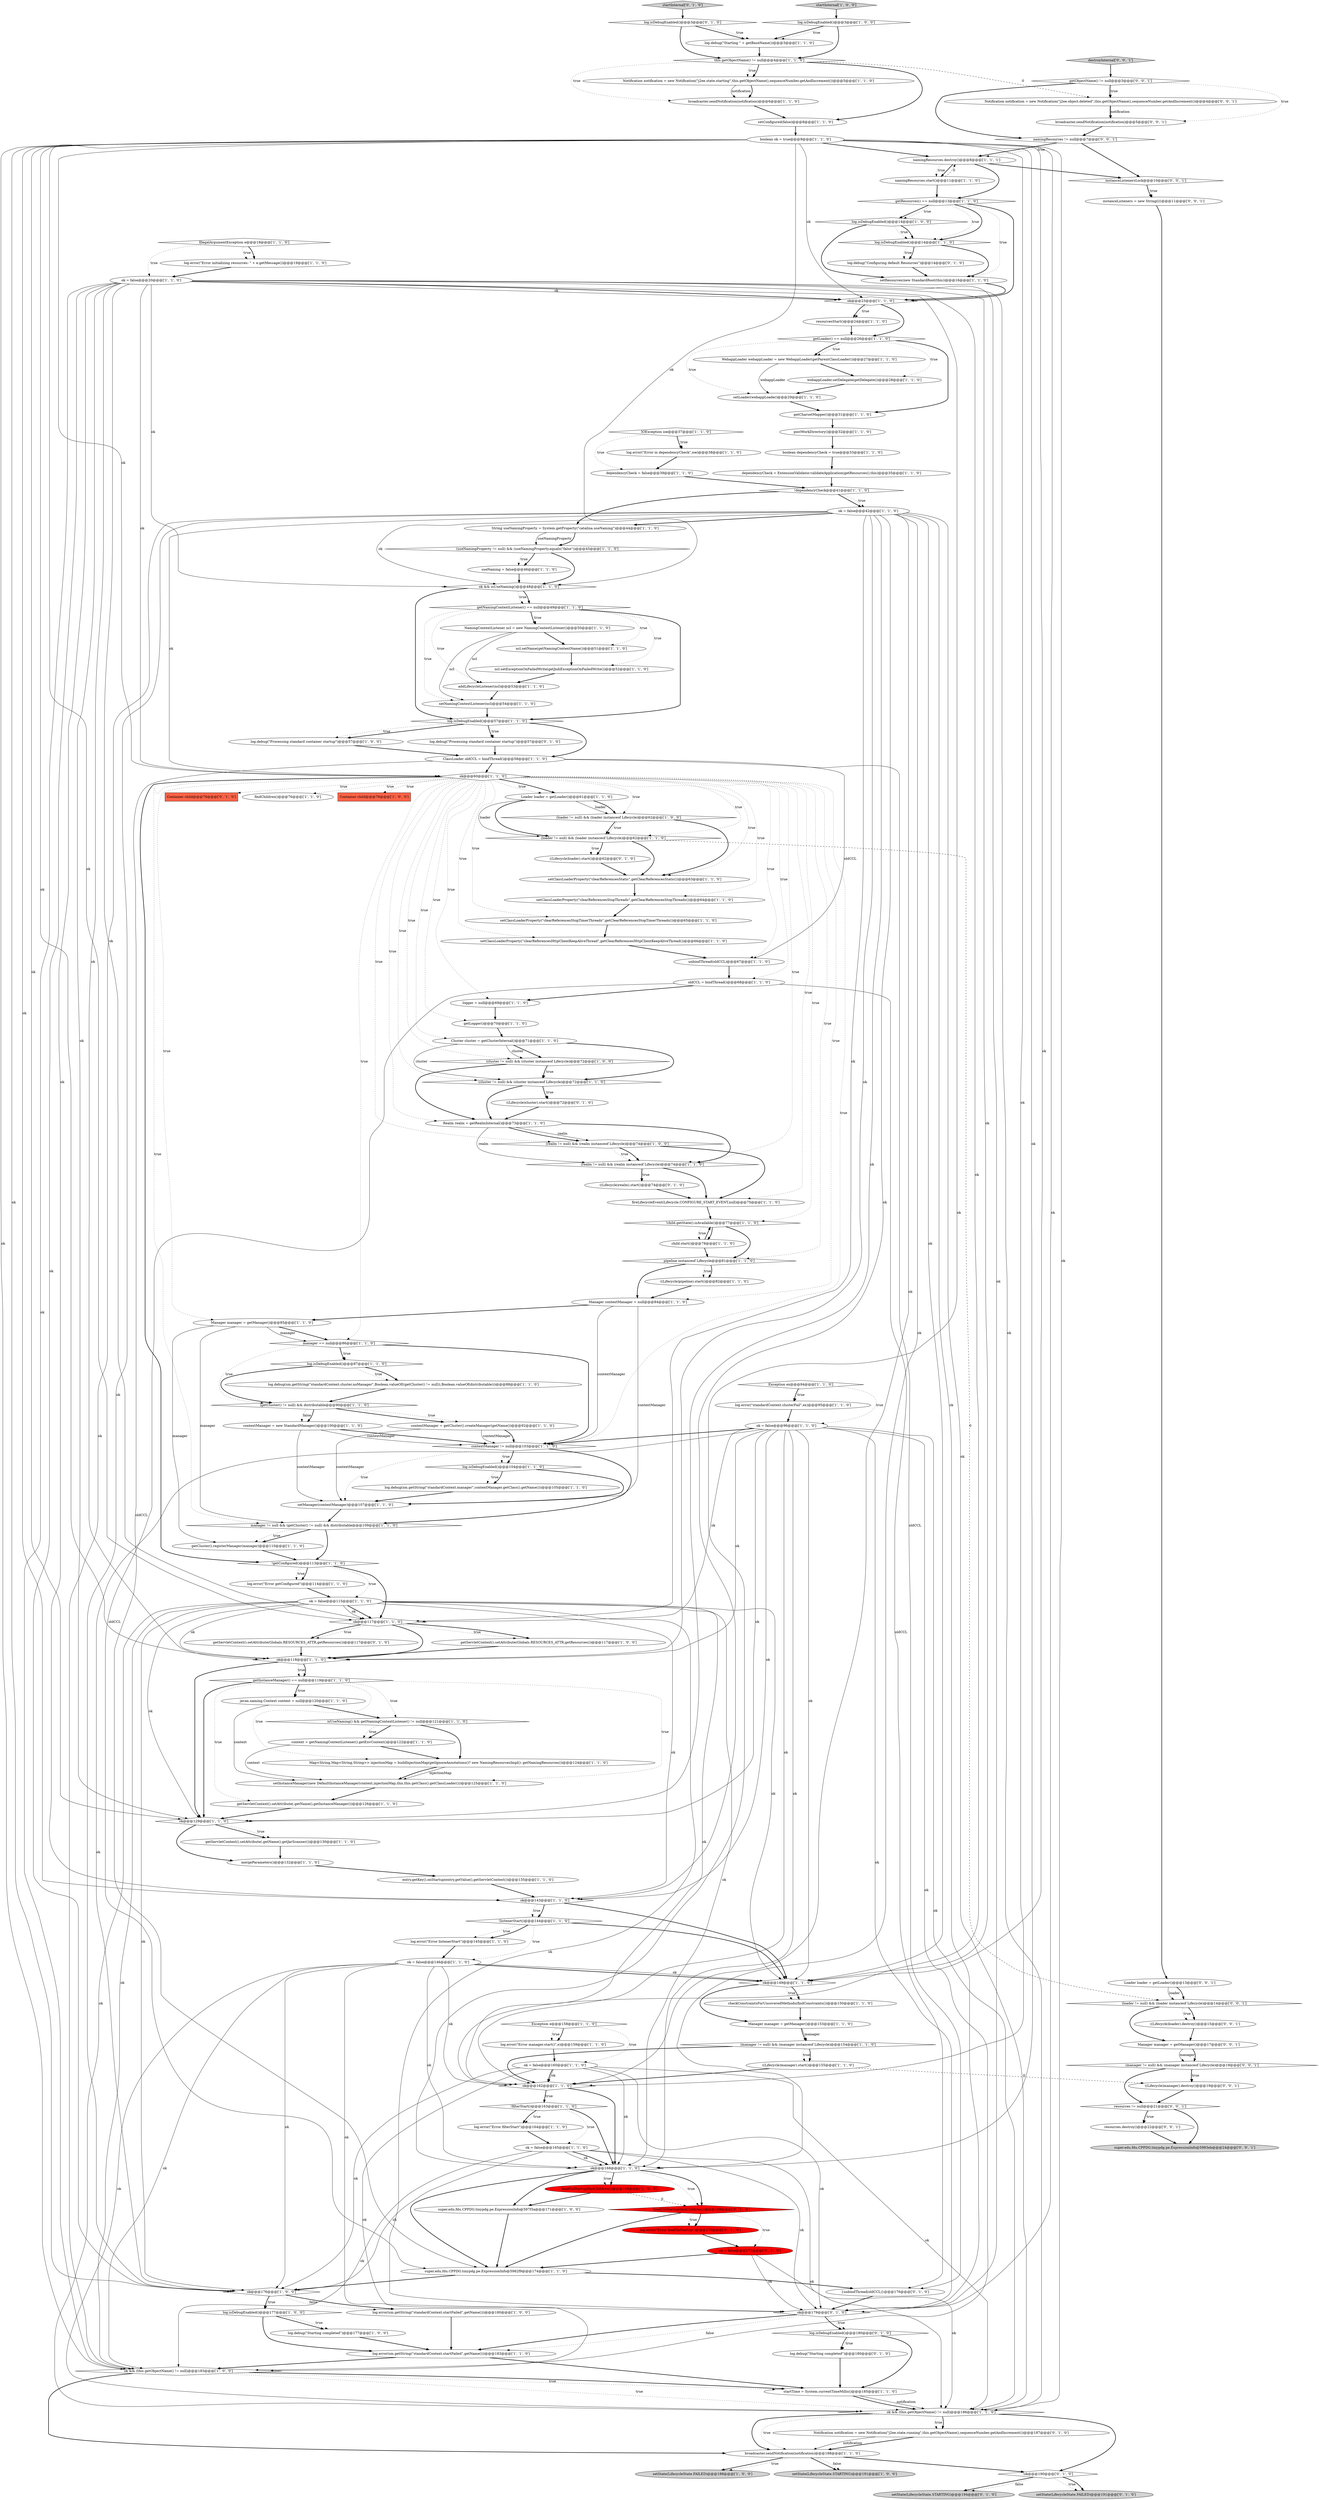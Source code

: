 digraph {
42 [style = filled, label = "log.debug(\"Starting completed\")@@@177@@@['1', '0', '0']", fillcolor = white, shape = ellipse image = "AAA0AAABBB1BBB"];
58 [style = filled, label = "log.isDebugEnabled()@@@14@@@['1', '1', '0']", fillcolor = white, shape = diamond image = "AAA0AAABBB1BBB"];
24 [style = filled, label = "ok@@@143@@@['1', '1', '0']", fillcolor = white, shape = diamond image = "AAA0AAABBB1BBB"];
70 [style = filled, label = "log.error(\"Error getConfigured\")@@@114@@@['1', '1', '0']", fillcolor = white, shape = ellipse image = "AAA0AAABBB1BBB"];
36 [style = filled, label = "((Lifecycle)pipeline).start()@@@82@@@['1', '1', '0']", fillcolor = white, shape = ellipse image = "AAA0AAABBB1BBB"];
160 [style = filled, label = "resources.destroy()@@@22@@@['0', '0', '1']", fillcolor = white, shape = ellipse image = "AAA0AAABBB3BBB"];
155 [style = filled, label = "instanceListeners = new String((((@@@11@@@['0', '0', '1']", fillcolor = white, shape = ellipse image = "AAA0AAABBB3BBB"];
148 [style = filled, label = "!loadOnStartup(findChildren())@@@169@@@['0', '1', '0']", fillcolor = red, shape = diamond image = "AAA1AAABBB2BBB"];
157 [style = filled, label = "((Lifecycle)loader).destroy()@@@15@@@['0', '0', '1']", fillcolor = white, shape = ellipse image = "AAA0AAABBB3BBB"];
0 [style = filled, label = "ok = false@@@20@@@['1', '1', '0']", fillcolor = white, shape = ellipse image = "AAA0AAABBB1BBB"];
69 [style = filled, label = "Realm realm = getRealmInternal()@@@73@@@['1', '1', '0']", fillcolor = white, shape = ellipse image = "AAA0AAABBB1BBB"];
141 [style = filled, label = "!ok@@@190@@@['0', '1', '0']", fillcolor = white, shape = diamond image = "AAA0AAABBB2BBB"];
105 [style = filled, label = "log.isDebugEnabled()@@@57@@@['1', '1', '0']", fillcolor = white, shape = diamond image = "AAA0AAABBB1BBB"];
118 [style = filled, label = "(realm != null) && (realm instanceof Lifecycle)@@@74@@@['1', '1', '0']", fillcolor = white, shape = diamond image = "AAA0AAABBB1BBB"];
65 [style = filled, label = "contextManager = new StandardManager()@@@100@@@['1', '1', '0']", fillcolor = white, shape = ellipse image = "AAA0AAABBB1BBB"];
77 [style = filled, label = "Manager manager = getManager()@@@85@@@['1', '1', '0']", fillcolor = white, shape = ellipse image = "AAA0AAABBB1BBB"];
48 [style = filled, label = "setManager(contextManager)@@@107@@@['1', '1', '0']", fillcolor = white, shape = ellipse image = "AAA0AAABBB1BBB"];
87 [style = filled, label = "contextManager != null@@@103@@@['1', '1', '0']", fillcolor = white, shape = diamond image = "AAA0AAABBB1BBB"];
123 [style = filled, label = "ok && isUseNaming()@@@48@@@['1', '1', '0']", fillcolor = white, shape = diamond image = "AAA0AAABBB1BBB"];
7 [style = filled, label = "Exception ex@@@94@@@['1', '1', '0']", fillcolor = white, shape = diamond image = "AAA0AAABBB1BBB"];
106 [style = filled, label = "log.isDebugEnabled()@@@177@@@['1', '0', '0']", fillcolor = white, shape = diamond image = "AAA0AAABBB1BBB"];
81 [style = filled, label = "Cluster cluster = getClusterInternal()@@@71@@@['1', '1', '0']", fillcolor = white, shape = ellipse image = "AAA0AAABBB1BBB"];
164 [style = filled, label = "((Lifecycle)manager).destroy()@@@19@@@['0', '0', '1']", fillcolor = white, shape = ellipse image = "AAA0AAABBB3BBB"];
116 [style = filled, label = "setClassLoaderProperty(\"clearReferencesStatic\",getClearReferencesStatic())@@@63@@@['1', '1', '0']", fillcolor = white, shape = ellipse image = "AAA0AAABBB1BBB"];
140 [style = filled, label = "Container child@@@76@@@['0', '1', '0']", fillcolor = tomato, shape = box image = "AAA0AAABBB2BBB"];
17 [style = filled, label = "context = getNamingContextListener().getEnvContext()@@@122@@@['1', '1', '0']", fillcolor = white, shape = ellipse image = "AAA0AAABBB1BBB"];
126 [style = filled, label = "log.error(\"Error listenerStart\")@@@145@@@['1', '1', '0']", fillcolor = white, shape = ellipse image = "AAA0AAABBB1BBB"];
142 [style = filled, label = "log.debug(\"Starting completed\")@@@180@@@['0', '1', '0']", fillcolor = white, shape = ellipse image = "AAA0AAABBB2BBB"];
14 [style = filled, label = "(manager != null) && (manager instanceof Lifecycle)@@@154@@@['1', '1', '0']", fillcolor = white, shape = diamond image = "AAA0AAABBB1BBB"];
20 [style = filled, label = "String useNamingProperty = System.getProperty(\"catalina.useNaming\")@@@44@@@['1', '1', '0']", fillcolor = white, shape = ellipse image = "AAA0AAABBB1BBB"];
107 [style = filled, label = "findChildren()@@@76@@@['1', '1', '0']", fillcolor = white, shape = ellipse image = "AAA0AAABBB1BBB"];
143 [style = filled, label = "log.isDebugEnabled()@@@3@@@['0', '1', '0']", fillcolor = white, shape = diamond image = "AAA0AAABBB2BBB"];
156 [style = filled, label = "broadcaster.sendNotification(notification)@@@5@@@['0', '0', '1']", fillcolor = white, shape = ellipse image = "AAA0AAABBB3BBB"];
162 [style = filled, label = "super.edu.fdu.CPPDG.tinypdg.pe.ExpressionInfo@5983eb@@@24@@@['0', '0', '1']", fillcolor = lightgray, shape = ellipse image = "AAA0AAABBB3BBB"];
18 [style = filled, label = "log.debug(sm.getString(\"standardContext.cluster.noManager\",Boolean.valueOf((getCluster() != null)),Boolean.valueOf(distributable)))@@@88@@@['1', '1', '0']", fillcolor = white, shape = ellipse image = "AAA0AAABBB1BBB"];
101 [style = filled, label = "!getConfigured()@@@113@@@['1', '1', '0']", fillcolor = white, shape = diamond image = "AAA0AAABBB1BBB"];
29 [style = filled, label = "fireLifecycleEvent(Lifecycle.CONFIGURE_START_EVENT,null)@@@75@@@['1', '1', '0']", fillcolor = white, shape = ellipse image = "AAA0AAABBB1BBB"];
95 [style = filled, label = "setInstanceManager(new DefaultInstanceManager(context,injectionMap,this,this.getClass().getClassLoader()))@@@125@@@['1', '1', '0']", fillcolor = white, shape = ellipse image = "AAA0AAABBB1BBB"];
168 [style = filled, label = "Loader loader = getLoader()@@@13@@@['0', '0', '1']", fillcolor = white, shape = ellipse image = "AAA0AAABBB3BBB"];
15 [style = filled, label = "namingResources.start()@@@11@@@['1', '1', '0']", fillcolor = white, shape = ellipse image = "AAA0AAABBB1BBB"];
135 [style = filled, label = "((Lifecycle)loader).start()@@@62@@@['0', '1', '0']", fillcolor = white, shape = ellipse image = "AAA0AAABBB2BBB"];
61 [style = filled, label = "Container child@@@76@@@['1', '0', '0']", fillcolor = tomato, shape = box image = "AAA0AAABBB1BBB"];
80 [style = filled, label = "super.edu.fdu.CPPDG.tinypdg.pe.ExpressionInfo@597f3a@@@171@@@['1', '0', '0']", fillcolor = white, shape = ellipse image = "AAA0AAABBB1BBB"];
138 [style = filled, label = "getServletContext().setAttribute(Globals.RESOURCES_ATTR,getResources())@@@117@@@['0', '1', '0']", fillcolor = white, shape = ellipse image = "AAA0AAABBB2BBB"];
82 [style = filled, label = "ok@@@149@@@['1', '1', '0']", fillcolor = white, shape = diamond image = "AAA0AAABBB1BBB"];
60 [style = filled, label = "log.isDebugEnabled()@@@104@@@['1', '1', '0']", fillcolor = white, shape = diamond image = "AAA0AAABBB1BBB"];
16 [style = filled, label = "setConfigured(false)@@@8@@@['1', '1', '0']", fillcolor = white, shape = ellipse image = "AAA0AAABBB1BBB"];
145 [style = filled, label = "startInternal['0', '1', '0']", fillcolor = lightgray, shape = diamond image = "AAA0AAABBB2BBB"];
67 [style = filled, label = "log.isDebugEnabled()@@@3@@@['1', '0', '0']", fillcolor = white, shape = diamond image = "AAA0AAABBB1BBB"];
52 [style = filled, label = "ok@@@117@@@['1', '1', '0']", fillcolor = white, shape = diamond image = "AAA0AAABBB1BBB"];
2 [style = filled, label = "log.error(sm.getString(\"standardContext.startFailed\",getName()))@@@180@@@['1', '0', '0']", fillcolor = white, shape = ellipse image = "AAA0AAABBB1BBB"];
79 [style = filled, label = "getCluster().registerManager(manager)@@@110@@@['1', '1', '0']", fillcolor = white, shape = ellipse image = "AAA0AAABBB1BBB"];
115 [style = filled, label = "!dependencyCheck@@@41@@@['1', '1', '0']", fillcolor = white, shape = diamond image = "AAA0AAABBB1BBB"];
108 [style = filled, label = "Manager manager = getManager()@@@153@@@['1', '1', '0']", fillcolor = white, shape = ellipse image = "AAA0AAABBB1BBB"];
131 [style = filled, label = "Map<String,Map<String,String>> injectionMap = buildInjectionMap(getIgnoreAnnotations()? new NamingResourcesImpl(): getNamingResources())@@@124@@@['1', '1', '0']", fillcolor = white, shape = ellipse image = "AAA0AAABBB1BBB"];
121 [style = filled, label = "dependencyCheck = false@@@39@@@['1', '1', '0']", fillcolor = white, shape = ellipse image = "AAA0AAABBB1BBB"];
57 [style = filled, label = "(useNamingProperty != null) && (useNamingProperty.equals(\"false\"))@@@45@@@['1', '1', '0']", fillcolor = white, shape = diamond image = "AAA0AAABBB1BBB"];
92 [style = filled, label = "getCharsetMapper()@@@31@@@['1', '1', '0']", fillcolor = white, shape = ellipse image = "AAA0AAABBB1BBB"];
153 [style = filled, label = "log.error(\"Error loadOnStartup\")@@@170@@@['0', '1', '0']", fillcolor = red, shape = ellipse image = "AAA1AAABBB2BBB"];
96 [style = filled, label = "pipeline instanceof Lifecycle@@@81@@@['1', '1', '0']", fillcolor = white, shape = diamond image = "AAA0AAABBB1BBB"];
88 [style = filled, label = "ok = false@@@160@@@['1', '1', '0']", fillcolor = white, shape = ellipse image = "AAA0AAABBB1BBB"];
117 [style = filled, label = "checkConstraintsForUncoveredMethods(findConstraints())@@@150@@@['1', '1', '0']", fillcolor = white, shape = ellipse image = "AAA0AAABBB1BBB"];
10 [style = filled, label = "logger = null@@@69@@@['1', '1', '0']", fillcolor = white, shape = ellipse image = "AAA0AAABBB1BBB"];
68 [style = filled, label = "log.debug(\"Processing standard container startup\")@@@57@@@['1', '0', '0']", fillcolor = white, shape = ellipse image = "AAA0AAABBB1BBB"];
75 [style = filled, label = "mergeParameters()@@@132@@@['1', '1', '0']", fillcolor = white, shape = ellipse image = "AAA0AAABBB1BBB"];
21 [style = filled, label = "(cluster != null) && (cluster instanceof Lifecycle)@@@72@@@['1', '0', '0']", fillcolor = white, shape = diamond image = "AAA0AAABBB1BBB"];
150 [style = filled, label = "ok = false@@@171@@@['0', '1', '0']", fillcolor = red, shape = ellipse image = "AAA1AAABBB2BBB"];
41 [style = filled, label = "javax.naming.Context context = null@@@120@@@['1', '1', '0']", fillcolor = white, shape = ellipse image = "AAA0AAABBB1BBB"];
146 [style = filled, label = "((Lifecycle)cluster).start()@@@72@@@['0', '1', '0']", fillcolor = white, shape = ellipse image = "AAA0AAABBB2BBB"];
19 [style = filled, label = "setState(LifecycleState.FAILED)@@@188@@@['1', '0', '0']", fillcolor = lightgray, shape = ellipse image = "AAA0AAABBB1BBB"];
56 [style = filled, label = "log.error(\"Error manager.start()\",e)@@@159@@@['1', '1', '0']", fillcolor = white, shape = ellipse image = "AAA0AAABBB1BBB"];
25 [style = filled, label = "webappLoader.setDelegate(getDelegate())@@@28@@@['1', '1', '0']", fillcolor = white, shape = ellipse image = "AAA0AAABBB1BBB"];
51 [style = filled, label = "(realm != null) && (realm instanceof Lifecycle)@@@74@@@['1', '0', '0']", fillcolor = white, shape = diamond image = "AAA0AAABBB1BBB"];
38 [style = filled, label = "this.getObjectName() != null@@@4@@@['1', '1', '0']", fillcolor = white, shape = diamond image = "AAA0AAABBB1BBB"];
9 [style = filled, label = "getServletContext().setAttribute(Globals.RESOURCES_ATTR,getResources())@@@117@@@['1', '0', '0']", fillcolor = white, shape = ellipse image = "AAA0AAABBB1BBB"];
73 [style = filled, label = "super.edu.fdu.CPPDG.tinypdg.pe.ExpressionInfo@5982f9@@@174@@@['1', '1', '0']", fillcolor = white, shape = ellipse image = "AAA0AAABBB1BBB"];
91 [style = filled, label = "getResources() == null@@@13@@@['1', '1', '0']", fillcolor = white, shape = diamond image = "AAA0AAABBB1BBB"];
27 [style = filled, label = "log.error(\"standardContext.clusterFail\",ex)@@@95@@@['1', '1', '0']", fillcolor = white, shape = ellipse image = "AAA0AAABBB1BBB"];
125 [style = filled, label = "(loader != null) && (loader instanceof Lifecycle)@@@62@@@['1', '1', '0']", fillcolor = white, shape = diamond image = "AAA0AAABBB1BBB"];
94 [style = filled, label = "child.start()@@@78@@@['1', '1', '0']", fillcolor = white, shape = ellipse image = "AAA0AAABBB1BBB"];
128 [style = filled, label = "setState(LifecycleState.STARTING)@@@191@@@['1', '0', '0']", fillcolor = lightgray, shape = ellipse image = "AAA0AAABBB1BBB"];
149 [style = filled, label = "log.debug(\"Processing standard container startup\")@@@57@@@['0', '1', '0']", fillcolor = white, shape = ellipse image = "AAA0AAABBB2BBB"];
22 [style = filled, label = "setClassLoaderProperty(\"clearReferencesStopThreads\",getClearReferencesStopThreads())@@@64@@@['1', '1', '0']", fillcolor = white, shape = ellipse image = "AAA0AAABBB1BBB"];
85 [style = filled, label = "ncl.setName(getNamingContextName())@@@51@@@['1', '1', '0']", fillcolor = white, shape = ellipse image = "AAA0AAABBB1BBB"];
39 [style = filled, label = "log.isDebugEnabled()@@@14@@@['1', '0', '0']", fillcolor = white, shape = diamond image = "AAA0AAABBB1BBB"];
120 [style = filled, label = "!filterStart()@@@163@@@['1', '1', '0']", fillcolor = white, shape = diamond image = "AAA0AAABBB1BBB"];
102 [style = filled, label = "ok@@@168@@@['1', '1', '0']", fillcolor = white, shape = diamond image = "AAA0AAABBB1BBB"];
136 [style = filled, label = "log.debug(\"Configuring default Resources\")@@@14@@@['0', '1', '0']", fillcolor = white, shape = ellipse image = "AAA0AAABBB2BBB"];
159 [style = filled, label = "Notification notification = new Notification(\"j2ee.object.deleted\",this.getObjectName(),sequenceNumber.getAndIncrement())@@@4@@@['0', '0', '1']", fillcolor = white, shape = ellipse image = "AAA0AAABBB3BBB"];
33 [style = filled, label = "ok && (this.getObjectName() != null)@@@183@@@['1', '0', '0']", fillcolor = white, shape = diamond image = "AAA0AAABBB1BBB"];
129 [style = filled, label = "IOException ioe@@@37@@@['1', '1', '0']", fillcolor = white, shape = diamond image = "AAA0AAABBB1BBB"];
50 [style = filled, label = "!listenerStart()@@@144@@@['1', '1', '0']", fillcolor = white, shape = diamond image = "AAA0AAABBB1BBB"];
64 [style = filled, label = "ok = false@@@96@@@['1', '1', '0']", fillcolor = white, shape = ellipse image = "AAA0AAABBB1BBB"];
76 [style = filled, label = "manager != null && (getCluster() != null) && distributable@@@109@@@['1', '1', '0']", fillcolor = white, shape = diamond image = "AAA0AAABBB1BBB"];
31 [style = filled, label = "startInternal['1', '0', '0']", fillcolor = lightgray, shape = diamond image = "AAA0AAABBB1BBB"];
103 [style = filled, label = "ok@@@60@@@['1', '1', '0']", fillcolor = white, shape = diamond image = "AAA0AAABBB1BBB"];
86 [style = filled, label = "log.debug(\"Starting \" + getBaseName())@@@3@@@['1', '1', '0']", fillcolor = white, shape = ellipse image = "AAA0AAABBB1BBB"];
49 [style = filled, label = "setClassLoaderProperty(\"clearReferencesStopTimerThreads\",getClearReferencesStopTimerThreads())@@@65@@@['1', '1', '0']", fillcolor = white, shape = ellipse image = "AAA0AAABBB1BBB"];
83 [style = filled, label = "resourcesStart()@@@24@@@['1', '1', '0']", fillcolor = white, shape = ellipse image = "AAA0AAABBB1BBB"];
100 [style = filled, label = "addLifecycleListener(ncl)@@@53@@@['1', '1', '0']", fillcolor = white, shape = ellipse image = "AAA0AAABBB1BBB"];
119 [style = filled, label = "boolean ok = true@@@9@@@['1', '1', '0']", fillcolor = white, shape = ellipse image = "AAA0AAABBB1BBB"];
1 [style = filled, label = "ok@@@129@@@['1', '1', '0']", fillcolor = white, shape = diamond image = "AAA0AAABBB1BBB"];
127 [style = filled, label = "setResources(new StandardRoot(this))@@@16@@@['1', '1', '0']", fillcolor = white, shape = ellipse image = "AAA0AAABBB1BBB"];
158 [style = filled, label = "instanceListenersLock@@@10@@@['0', '0', '1']", fillcolor = white, shape = diamond image = "AAA0AAABBB3BBB"];
47 [style = filled, label = "Loader loader = getLoader()@@@61@@@['1', '1', '0']", fillcolor = white, shape = ellipse image = "AAA0AAABBB1BBB"];
78 [style = filled, label = "entry.getKey().onStartup(entry.getValue(),getServletContext())@@@135@@@['1', '1', '0']", fillcolor = white, shape = ellipse image = "AAA0AAABBB1BBB"];
90 [style = filled, label = "contextManager = getCluster().createManager(getName())@@@92@@@['1', '1', '0']", fillcolor = white, shape = ellipse image = "AAA0AAABBB1BBB"];
113 [style = filled, label = "Notification notification = new Notification(\"j2ee.state.starting\",this.getObjectName(),sequenceNumber.getAndIncrement())@@@5@@@['1', '1', '0']", fillcolor = white, shape = ellipse image = "AAA0AAABBB1BBB"];
74 [style = filled, label = "namingResources.destroy()@@@8@@@['1', '1', '1']", fillcolor = white, shape = ellipse image = "AAA0AAABBB1BBB"];
114 [style = filled, label = "log.error(\"Error initializing resources: \" + e.getMessage())@@@19@@@['1', '1', '0']", fillcolor = white, shape = ellipse image = "AAA0AAABBB1BBB"];
71 [style = filled, label = "(cluster != null) && (cluster instanceof Lifecycle)@@@72@@@['1', '1', '0']", fillcolor = white, shape = diamond image = "AAA0AAABBB1BBB"];
45 [style = filled, label = "log.error(sm.getString(\"standardContext.startFailed\",getName()))@@@183@@@['1', '1', '0']", fillcolor = white, shape = ellipse image = "AAA0AAABBB1BBB"];
12 [style = filled, label = "loadOnStartup(findChildren())@@@169@@@['1', '0', '0']", fillcolor = red, shape = ellipse image = "AAA1AAABBB1BBB"];
34 [style = filled, label = "broadcaster.sendNotification(notification)@@@188@@@['1', '1', '0']", fillcolor = white, shape = ellipse image = "AAA0AAABBB1BBB"];
30 [style = filled, label = "IllegalArgumentException e@@@18@@@['1', '1', '0']", fillcolor = white, shape = diamond image = "AAA0AAABBB1BBB"];
163 [style = filled, label = "Manager manager = getManager()@@@17@@@['0', '0', '1']", fillcolor = white, shape = ellipse image = "AAA0AAABBB3BBB"];
55 [style = filled, label = "log.debug(sm.getString(\"standardContext.manager\",contextManager.getClass().getName()))@@@105@@@['1', '1', '0']", fillcolor = white, shape = ellipse image = "AAA0AAABBB1BBB"];
134 [style = filled, label = "getLogger()@@@70@@@['1', '1', '0']", fillcolor = white, shape = ellipse image = "AAA0AAABBB1BBB"];
130 [style = filled, label = "Manager contextManager = null@@@84@@@['1', '1', '0']", fillcolor = white, shape = ellipse image = "AAA0AAABBB1BBB"];
40 [style = filled, label = "log.error(\"Error in dependencyCheck\",ioe)@@@38@@@['1', '1', '0']", fillcolor = white, shape = ellipse image = "AAA0AAABBB1BBB"];
97 [style = filled, label = "!child.getState().isAvailable()@@@77@@@['1', '1', '0']", fillcolor = white, shape = diamond image = "AAA0AAABBB1BBB"];
98 [style = filled, label = "((Lifecycle)manager).start()@@@155@@@['1', '1', '0']", fillcolor = white, shape = ellipse image = "AAA0AAABBB1BBB"];
84 [style = filled, label = "Exception e@@@158@@@['1', '1', '0']", fillcolor = white, shape = diamond image = "AAA0AAABBB1BBB"];
6 [style = filled, label = "NamingContextListener ncl = new NamingContextListener()@@@50@@@['1', '1', '0']", fillcolor = white, shape = ellipse image = "AAA0AAABBB1BBB"];
89 [style = filled, label = "dependencyCheck = ExtensionValidator.validateApplication(getResources(),this)@@@35@@@['1', '1', '0']", fillcolor = white, shape = ellipse image = "AAA0AAABBB1BBB"];
66 [style = filled, label = "getServletContext().setAttribute(.getName(),getJarScanner())@@@130@@@['1', '1', '0']", fillcolor = white, shape = ellipse image = "AAA0AAABBB1BBB"];
165 [style = filled, label = "(loader != null) && (loader instanceof Lifecycle)@@@14@@@['0', '0', '1']", fillcolor = white, shape = diamond image = "AAA0AAABBB3BBB"];
110 [style = filled, label = "ncl.setExceptionOnFailedWrite(getJndiExceptionOnFailedWrite())@@@52@@@['1', '1', '0']", fillcolor = white, shape = ellipse image = "AAA0AAABBB1BBB"];
166 [style = filled, label = "(manager != null) && (manager instanceof Lifecycle)@@@18@@@['0', '0', '1']", fillcolor = white, shape = diamond image = "AAA0AAABBB3BBB"];
3 [style = filled, label = "unbindThread(oldCCL)@@@67@@@['1', '1', '0']", fillcolor = white, shape = ellipse image = "AAA0AAABBB1BBB"];
133 [style = filled, label = "ClassLoader oldCCL = bindThread()@@@58@@@['1', '1', '0']", fillcolor = white, shape = ellipse image = "AAA0AAABBB1BBB"];
72 [style = filled, label = "oldCCL = bindThread()@@@68@@@['1', '1', '0']", fillcolor = white, shape = ellipse image = "AAA0AAABBB1BBB"];
147 [style = filled, label = "((Lifecycle)realm).start()@@@74@@@['0', '1', '0']", fillcolor = white, shape = ellipse image = "AAA0AAABBB2BBB"];
112 [style = filled, label = "manager == null@@@86@@@['1', '1', '0']", fillcolor = white, shape = diamond image = "AAA0AAABBB1BBB"];
109 [style = filled, label = "postWorkDirectory()@@@32@@@['1', '1', '0']", fillcolor = white, shape = ellipse image = "AAA0AAABBB1BBB"];
151 [style = filled, label = "setState(LifecycleState.STARTING)@@@194@@@['0', '1', '0']", fillcolor = lightgray, shape = ellipse image = "AAA0AAABBB2BBB"];
122 [style = filled, label = "getServletContext().setAttribute(.getName(),getInstanceManager())@@@126@@@['1', '1', '0']", fillcolor = white, shape = ellipse image = "AAA0AAABBB1BBB"];
63 [style = filled, label = "setLoader(webappLoader)@@@29@@@['1', '1', '0']", fillcolor = white, shape = ellipse image = "AAA0AAABBB1BBB"];
28 [style = filled, label = "broadcaster.sendNotification(notification)@@@6@@@['1', '1', '0']", fillcolor = white, shape = ellipse image = "AAA0AAABBB1BBB"];
167 [style = filled, label = "resources != null@@@21@@@['0', '0', '1']", fillcolor = white, shape = diamond image = "AAA0AAABBB3BBB"];
152 [style = filled, label = "{unbindThread(oldCCL)}@@@176@@@['0', '1', '0']", fillcolor = white, shape = ellipse image = "AAA0AAABBB2BBB"];
93 [style = filled, label = "ok = false@@@165@@@['1', '1', '0']", fillcolor = white, shape = ellipse image = "AAA0AAABBB1BBB"];
132 [style = filled, label = "ok = false@@@115@@@['1', '1', '0']", fillcolor = white, shape = ellipse image = "AAA0AAABBB1BBB"];
62 [style = filled, label = "ok@@@118@@@['1', '1', '0']", fillcolor = white, shape = diamond image = "AAA0AAABBB1BBB"];
35 [style = filled, label = "ok@@@23@@@['1', '1', '0']", fillcolor = white, shape = diamond image = "AAA0AAABBB1BBB"];
104 [style = filled, label = "log.error(\"Error filterStart\")@@@164@@@['1', '1', '0']", fillcolor = white, shape = ellipse image = "AAA0AAABBB1BBB"];
8 [style = filled, label = "useNaming = false@@@46@@@['1', '1', '0']", fillcolor = white, shape = ellipse image = "AAA0AAABBB1BBB"];
13 [style = filled, label = "log.isDebugEnabled()@@@87@@@['1', '1', '0']", fillcolor = white, shape = diamond image = "AAA0AAABBB1BBB"];
53 [style = filled, label = "(getCluster() != null) && distributable@@@90@@@['1', '1', '0']", fillcolor = white, shape = diamond image = "AAA0AAABBB1BBB"];
11 [style = filled, label = "getNamingContextListener() == null@@@49@@@['1', '1', '0']", fillcolor = white, shape = diamond image = "AAA0AAABBB1BBB"];
32 [style = filled, label = "WebappLoader webappLoader = new WebappLoader(getParentClassLoader())@@@27@@@['1', '1', '0']", fillcolor = white, shape = ellipse image = "AAA0AAABBB1BBB"];
44 [style = filled, label = "(loader != null) && (loader instanceof Lifecycle)@@@62@@@['1', '0', '0']", fillcolor = white, shape = diamond image = "AAA0AAABBB1BBB"];
144 [style = filled, label = "Notification notification = new Notification(\"j2ee.state.running\",this.getObjectName(),sequenceNumber.getAndIncrement())@@@187@@@['0', '1', '0']", fillcolor = white, shape = ellipse image = "AAA0AAABBB2BBB"];
124 [style = filled, label = "getInstanceManager() == null@@@119@@@['1', '1', '0']", fillcolor = white, shape = diamond image = "AAA0AAABBB1BBB"];
23 [style = filled, label = "isUseNaming() && getNamingContextListener() != null@@@121@@@['1', '1', '0']", fillcolor = white, shape = diamond image = "AAA0AAABBB1BBB"];
54 [style = filled, label = "setNamingContextListener(ncl)@@@54@@@['1', '1', '0']", fillcolor = white, shape = ellipse image = "AAA0AAABBB1BBB"];
59 [style = filled, label = "startTime = System.currentTimeMillis()@@@185@@@['1', '1', '0']", fillcolor = white, shape = ellipse image = "AAA0AAABBB1BBB"];
111 [style = filled, label = "getLoader() == null@@@26@@@['1', '1', '0']", fillcolor = white, shape = diamond image = "AAA0AAABBB1BBB"];
5 [style = filled, label = "ok@@@162@@@['1', '1', '0']", fillcolor = white, shape = diamond image = "AAA0AAABBB1BBB"];
26 [style = filled, label = "boolean dependencyCheck = true@@@33@@@['1', '1', '0']", fillcolor = white, shape = ellipse image = "AAA0AAABBB1BBB"];
46 [style = filled, label = "ok = false@@@42@@@['1', '1', '0']", fillcolor = white, shape = ellipse image = "AAA0AAABBB1BBB"];
169 [style = filled, label = "getObjectName() != null@@@3@@@['0', '0', '1']", fillcolor = white, shape = diamond image = "AAA0AAABBB3BBB"];
99 [style = filled, label = "ok@@@176@@@['1', '0', '0']", fillcolor = white, shape = diamond image = "AAA0AAABBB1BBB"];
161 [style = filled, label = "namingResources != null@@@7@@@['0', '0', '1']", fillcolor = white, shape = diamond image = "AAA0AAABBB3BBB"];
4 [style = filled, label = "ok = false@@@146@@@['1', '1', '0']", fillcolor = white, shape = ellipse image = "AAA0AAABBB1BBB"];
170 [style = filled, label = "destroyInternal['0', '0', '1']", fillcolor = lightgray, shape = diamond image = "AAA0AAABBB3BBB"];
154 [style = filled, label = "ok@@@179@@@['0', '1', '0']", fillcolor = white, shape = diamond image = "AAA0AAABBB2BBB"];
43 [style = filled, label = "ok && (this.getObjectName() != null)@@@186@@@['1', '1', '0']", fillcolor = white, shape = diamond image = "AAA0AAABBB1BBB"];
37 [style = filled, label = "setClassLoaderProperty(\"clearReferencesHttpClientKeepAliveThread\",getClearReferencesHttpClientKeepAliveThread())@@@66@@@['1', '1', '0']", fillcolor = white, shape = ellipse image = "AAA0AAABBB1BBB"];
137 [style = filled, label = "setState(LifecycleState.FAILED)@@@191@@@['0', '1', '0']", fillcolor = lightgray, shape = ellipse image = "AAA0AAABBB2BBB"];
139 [style = filled, label = "log.isDebugEnabled()@@@180@@@['0', '1', '0']", fillcolor = white, shape = diamond image = "AAA0AAABBB2BBB"];
67->86 [style = bold, label=""];
14->98 [style = dotted, label="true"];
168->165 [style = bold, label=""];
58->136 [style = dotted, label="true"];
42->45 [style = bold, label=""];
30->0 [style = dotted, label="true"];
45->33 [style = bold, label=""];
90->87 [style = solid, label="contextManager"];
64->99 [style = solid, label="ok"];
167->162 [style = bold, label=""];
124->41 [style = dotted, label="true"];
37->3 [style = bold, label=""];
52->9 [style = dotted, label="true"];
167->160 [style = bold, label=""];
131->95 [style = bold, label=""];
98->5 [style = bold, label=""];
23->131 [style = bold, label=""];
34->128 [style = bold, label=""];
0->52 [style = solid, label="ok"];
87->60 [style = bold, label=""];
101->70 [style = dotted, label="true"];
169->159 [style = dotted, label="true"];
67->38 [style = bold, label=""];
110->100 [style = bold, label=""];
129->121 [style = dotted, label="true"];
34->19 [style = bold, label=""];
93->99 [style = solid, label="ok"];
78->24 [style = bold, label=""];
94->97 [style = bold, label=""];
44->125 [style = bold, label=""];
11->54 [style = dotted, label="true"];
73->99 [style = bold, label=""];
64->33 [style = solid, label="ok"];
60->48 [style = bold, label=""];
77->112 [style = bold, label=""];
91->58 [style = dotted, label="true"];
159->156 [style = solid, label="notification"];
77->112 [style = solid, label="manager"];
145->143 [style = bold, label=""];
20->57 [style = solid, label="useNamingProperty"];
103->47 [style = bold, label=""];
102->80 [style = bold, label=""];
1->75 [style = bold, label=""];
77->79 [style = solid, label="manager"];
0->82 [style = solid, label="ok"];
43->34 [style = bold, label=""];
13->18 [style = bold, label=""];
101->70 [style = bold, label=""];
16->119 [style = bold, label=""];
43->144 [style = bold, label=""];
106->42 [style = bold, label=""];
0->102 [style = solid, label="ok"];
103->49 [style = dotted, label="true"];
91->39 [style = bold, label=""];
103->130 [style = dotted, label="true"];
15->91 [style = bold, label=""];
163->166 [style = solid, label="manager"];
169->156 [style = dotted, label="true"];
64->62 [style = solid, label="ok"];
132->24 [style = solid, label="ok"];
6->54 [style = solid, label="ncl"];
81->21 [style = bold, label=""];
11->105 [style = bold, label=""];
153->150 [style = bold, label=""];
112->87 [style = bold, label=""];
66->75 [style = bold, label=""];
69->51 [style = solid, label="realm"];
97->96 [style = bold, label=""];
124->1 [style = bold, label=""];
143->38 [style = bold, label=""];
165->157 [style = bold, label=""];
119->103 [style = solid, label="ok"];
105->68 [style = bold, label=""];
143->86 [style = bold, label=""];
88->43 [style = solid, label="ok"];
101->52 [style = bold, label=""];
74->15 [style = dotted, label="true"];
24->50 [style = bold, label=""];
1->66 [style = bold, label=""];
50->4 [style = dotted, label="true"];
119->33 [style = solid, label="ok"];
122->1 [style = bold, label=""];
100->54 [style = bold, label=""];
72->73 [style = solid, label="oldCCL"];
88->5 [style = bold, label=""];
35->83 [style = dotted, label="true"];
32->63 [style = solid, label="webappLoader"];
53->65 [style = dotted, label="false"];
8->123 [style = bold, label=""];
103->134 [style = dotted, label="true"];
18->53 [style = bold, label=""];
103->125 [style = dotted, label="true"];
4->82 [style = bold, label=""];
62->124 [style = dotted, label="true"];
60->55 [style = dotted, label="true"];
124->95 [style = dotted, label="true"];
4->82 [style = solid, label="ok"];
139->142 [style = dotted, label="true"];
4->43 [style = solid, label="ok"];
135->116 [style = bold, label=""];
7->27 [style = bold, label=""];
43->144 [style = dotted, label="true"];
81->71 [style = bold, label=""];
11->100 [style = dotted, label="true"];
103->37 [style = dotted, label="true"];
33->34 [style = bold, label=""];
34->19 [style = dotted, label="true"];
119->154 [style = solid, label="ok"];
98->164 [style = dashed, label="0"];
139->59 [style = bold, label=""];
20->57 [style = bold, label=""];
36->130 [style = bold, label=""];
84->88 [style = dotted, label="true"];
159->156 [style = bold, label=""];
57->8 [style = bold, label=""];
119->35 [style = solid, label="ok"];
62->124 [style = bold, label=""];
21->71 [style = bold, label=""];
103->107 [style = dotted, label="true"];
25->63 [style = bold, label=""];
46->52 [style = solid, label="ok"];
111->32 [style = dotted, label="true"];
65->87 [style = bold, label=""];
148->150 [style = dotted, label="true"];
103->140 [style = dotted, label="true"];
102->12 [style = bold, label=""];
156->161 [style = bold, label=""];
148->73 [style = bold, label=""];
103->29 [style = dotted, label="true"];
47->44 [style = solid, label="loader"];
23->17 [style = bold, label=""];
119->123 [style = solid, label="ok"];
46->103 [style = solid, label="ok"];
103->22 [style = dotted, label="true"];
59->43 [style = solid, label="notification"];
132->154 [style = solid, label="ok"];
96->36 [style = dotted, label="true"];
82->108 [style = bold, label=""];
120->104 [style = dotted, label="true"];
164->167 [style = bold, label=""];
163->166 [style = bold, label=""];
3->72 [style = bold, label=""];
52->9 [style = bold, label=""];
120->102 [style = bold, label=""];
84->56 [style = bold, label=""];
45->59 [style = bold, label=""];
88->154 [style = solid, label="ok"];
103->51 [style = dotted, label="true"];
5->102 [style = bold, label=""];
64->154 [style = solid, label="ok"];
143->86 [style = dotted, label="true"];
132->1 [style = solid, label="ok"];
50->82 [style = bold, label=""];
111->63 [style = dotted, label="true"];
38->28 [style = dotted, label="true"];
112->13 [style = dotted, label="true"];
134->81 [style = bold, label=""];
84->56 [style = dotted, label="true"];
46->20 [style = bold, label=""];
102->73 [style = bold, label=""];
72->10 [style = bold, label=""];
39->58 [style = dotted, label="true"];
95->122 [style = bold, label=""];
64->5 [style = solid, label="ok"];
103->112 [style = dotted, label="true"];
127->35 [style = bold, label=""];
104->93 [style = bold, label=""];
58->127 [style = bold, label=""];
0->33 [style = solid, label="ok"];
115->46 [style = bold, label=""];
131->95 [style = solid, label="injectionMap"];
130->48 [style = solid, label="contextManager"];
111->25 [style = dotted, label="true"];
48->76 [style = bold, label=""];
88->5 [style = solid, label="ok"];
81->21 [style = solid, label="cluster"];
50->126 [style = dotted, label="true"];
113->28 [style = bold, label=""];
160->162 [style = bold, label=""];
132->99 [style = solid, label="ok"];
112->13 [style = bold, label=""];
35->111 [style = bold, label=""];
103->44 [style = dotted, label="true"];
129->40 [style = bold, label=""];
47->125 [style = solid, label="loader"];
157->163 [style = bold, label=""];
115->46 [style = dotted, label="true"];
0->1 [style = solid, label="ok"];
161->74 [style = bold, label=""];
74->91 [style = bold, label=""];
88->102 [style = solid, label="ok"];
69->118 [style = bold, label=""];
30->114 [style = bold, label=""];
169->161 [style = bold, label=""];
46->33 [style = solid, label="ok"];
116->22 [style = bold, label=""];
64->43 [style = solid, label="ok"];
102->12 [style = dotted, label="true"];
13->53 [style = bold, label=""];
144->34 [style = bold, label=""];
108->14 [style = bold, label=""];
9->62 [style = bold, label=""];
21->69 [style = bold, label=""];
168->165 [style = solid, label="loader"];
125->165 [style = dashed, label="0"];
115->20 [style = bold, label=""];
149->133 [style = bold, label=""];
6->100 [style = solid, label="ncl"];
99->2 [style = bold, label=""];
65->87 [style = solid, label="contextManager"];
46->154 [style = solid, label="ok"];
138->62 [style = bold, label=""];
46->24 [style = solid, label="ok"];
31->67 [style = bold, label=""];
148->153 [style = bold, label=""];
167->160 [style = dotted, label="true"];
123->105 [style = bold, label=""];
29->97 [style = bold, label=""];
119->24 [style = solid, label="ok"];
52->138 [style = dotted, label="true"];
46->62 [style = solid, label="ok"];
39->127 [style = bold, label=""];
166->167 [style = bold, label=""];
69->118 [style = solid, label="realm"];
71->146 [style = bold, label=""];
124->131 [style = dotted, label="true"];
132->5 [style = solid, label="ok"];
46->99 [style = solid, label="ok"];
165->163 [style = bold, label=""];
119->102 [style = solid, label="ok"];
91->35 [style = bold, label=""];
130->77 [style = bold, label=""];
0->154 [style = solid, label="ok"];
152->154 [style = bold, label=""];
118->29 [style = bold, label=""];
55->48 [style = bold, label=""];
57->123 [style = bold, label=""];
50->126 [style = bold, label=""];
99->106 [style = bold, label=""];
142->59 [style = bold, label=""];
91->127 [style = dotted, label="true"];
87->60 [style = dotted, label="true"];
83->111 [style = bold, label=""];
141->151 [style = bold, label=""];
32->25 [style = bold, label=""];
17->95 [style = solid, label="context"];
103->72 [style = dotted, label="true"];
72->152 [style = solid, label="oldCCL"];
105->68 [style = dotted, label="true"];
34->141 [style = bold, label=""];
158->155 [style = bold, label=""];
23->17 [style = dotted, label="true"];
75->78 [style = bold, label=""];
102->148 [style = dotted, label="true"];
133->152 [style = solid, label="oldCCL"];
64->102 [style = solid, label="ok"];
64->1 [style = solid, label="ok"];
105->149 [style = bold, label=""];
125->135 [style = bold, label=""];
130->87 [style = solid, label="contextManager"];
161->74 [style = dotted, label="true"];
51->118 [style = bold, label=""];
58->136 [style = bold, label=""];
76->101 [style = bold, label=""];
113->28 [style = solid, label="notification"];
40->121 [style = bold, label=""];
11->110 [style = dotted, label="true"];
148->153 [style = dotted, label="true"];
22->49 [style = bold, label=""];
132->52 [style = bold, label=""];
46->102 [style = solid, label="ok"];
124->122 [style = dotted, label="true"];
64->24 [style = solid, label="ok"];
6->85 [style = bold, label=""];
144->34 [style = solid, label="notification"];
105->133 [style = bold, label=""];
24->82 [style = bold, label=""];
117->108 [style = bold, label=""];
125->116 [style = bold, label=""];
150->154 [style = solid, label="ok"];
0->123 [style = solid, label="ok"];
27->64 [style = bold, label=""];
52->62 [style = bold, label=""];
59->43 [style = bold, label=""];
106->42 [style = dotted, label="true"];
35->83 [style = bold, label=""];
13->18 [style = dotted, label="true"];
49->37 [style = bold, label=""];
4->102 [style = solid, label="ok"];
161->158 [style = bold, label=""];
126->4 [style = bold, label=""];
46->43 [style = solid, label="ok"];
41->95 [style = solid, label="context"];
65->48 [style = solid, label="contextManager"];
47->125 [style = bold, label=""];
38->16 [style = bold, label=""];
170->169 [style = bold, label=""];
124->23 [style = dotted, label="true"];
150->73 [style = bold, label=""];
64->82 [style = solid, label="ok"];
17->131 [style = bold, label=""];
38->159 [style = dashed, label="0"];
155->168 [style = bold, label=""];
4->99 [style = solid, label="ok"];
111->32 [style = bold, label=""];
67->86 [style = dotted, label="true"];
87->48 [style = dotted, label="true"];
4->33 [style = solid, label="ok"];
111->92 [style = bold, label=""];
51->29 [style = bold, label=""];
169->159 [style = bold, label=""];
112->53 [style = dotted, label="true"];
26->89 [style = bold, label=""];
119->99 [style = solid, label="ok"];
119->1 [style = solid, label="ok"];
97->94 [style = bold, label=""];
118->147 [style = dotted, label="true"];
133->103 [style = bold, label=""];
0->103 [style = solid, label="ok"];
88->33 [style = solid, label="ok"];
103->87 [style = dotted, label="true"];
103->116 [style = dotted, label="true"];
74->15 [style = bold, label=""];
14->5 [style = bold, label=""];
106->45 [style = bold, label=""];
12->80 [style = bold, label=""];
103->10 [style = dotted, label="true"];
132->52 [style = solid, label="ok"];
34->128 [style = dotted, label="false"];
103->96 [style = dotted, label="true"];
38->113 [style = dotted, label="true"];
103->47 [style = dotted, label="true"];
119->74 [style = bold, label=""];
119->52 [style = solid, label="ok"];
69->51 [style = bold, label=""];
4->154 [style = solid, label="ok"];
80->73 [style = bold, label=""];
28->16 [style = bold, label=""];
30->114 [style = dotted, label="true"];
43->34 [style = dotted, label="true"];
71->69 [style = bold, label=""];
150->43 [style = solid, label="ok"];
24->50 [style = dotted, label="true"];
15->74 [style = dashed, label="0"];
0->99 [style = solid, label="ok"];
141->137 [style = dotted, label="true"];
46->82 [style = solid, label="ok"];
119->43 [style = solid, label="ok"];
64->87 [style = bold, label=""];
154->45 [style = dotted, label="false"];
77->76 [style = solid, label="manager"];
11->85 [style = dotted, label="true"];
108->14 [style = solid, label="manager"];
96->130 [style = bold, label=""];
125->135 [style = dotted, label="true"];
76->79 [style = bold, label=""];
154->45 [style = bold, label=""];
109->26 [style = bold, label=""];
147->29 [style = bold, label=""];
71->146 [style = dotted, label="true"];
54->105 [style = bold, label=""];
82->117 [style = dotted, label="true"];
7->64 [style = dotted, label="true"];
99->2 [style = dotted, label="false"];
93->102 [style = solid, label="ok"];
96->36 [style = bold, label=""];
103->77 [style = dotted, label="true"];
5->120 [style = bold, label=""];
85->110 [style = bold, label=""];
146->69 [style = bold, label=""];
132->43 [style = solid, label="ok"];
1->66 [style = dotted, label="true"];
133->3 [style = solid, label="oldCCL"];
82->117 [style = bold, label=""];
0->43 [style = solid, label="ok"];
53->65 [style = bold, label=""];
68->133 [style = bold, label=""];
101->132 [style = dotted, label="true"];
123->11 [style = dotted, label="true"];
7->27 [style = dotted, label="true"];
165->157 [style = dotted, label="true"];
43->141 [style = bold, label=""];
39->58 [style = bold, label=""];
133->73 [style = solid, label="oldCCL"];
91->39 [style = dotted, label="true"];
76->79 [style = dotted, label="true"];
103->76 [style = dotted, label="true"];
114->0 [style = bold, label=""];
119->82 [style = solid, label="ok"];
0->62 [style = solid, label="ok"];
44->125 [style = dotted, label="true"];
103->118 [style = dotted, label="true"];
132->82 [style = solid, label="ok"];
132->62 [style = solid, label="ok"];
121->115 [style = bold, label=""];
64->52 [style = solid, label="ok"];
118->147 [style = bold, label=""];
154->139 [style = dotted, label="true"];
94->96 [style = bold, label=""];
91->58 [style = bold, label=""];
87->76 [style = bold, label=""];
21->71 [style = dotted, label="true"];
0->24 [style = solid, label="ok"];
120->104 [style = bold, label=""];
4->5 [style = solid, label="ok"];
60->55 [style = bold, label=""];
90->87 [style = bold, label=""];
124->41 [style = bold, label=""];
44->116 [style = bold, label=""];
103->69 [style = dotted, label="true"];
47->44 [style = bold, label=""];
102->148 [style = bold, label=""];
119->62 [style = solid, label="ok"];
57->8 [style = dotted, label="true"];
93->43 [style = solid, label="ok"];
103->97 [style = dotted, label="true"];
33->59 [style = dotted, label="true"];
89->115 [style = bold, label=""];
93->102 [style = bold, label=""];
103->71 [style = dotted, label="true"];
103->81 [style = dotted, label="true"];
88->99 [style = solid, label="ok"];
62->1 [style = bold, label=""];
63->92 [style = bold, label=""];
105->149 [style = dotted, label="true"];
158->155 [style = dotted, label="true"];
120->93 [style = dotted, label="true"];
136->127 [style = bold, label=""];
46->123 [style = solid, label="ok"];
139->142 [style = bold, label=""];
0->5 [style = solid, label="ok"];
86->38 [style = bold, label=""];
79->101 [style = bold, label=""];
93->33 [style = solid, label="ok"];
103->3 [style = dotted, label="true"];
123->11 [style = bold, label=""];
97->94 [style = dotted, label="true"];
53->90 [style = dotted, label="true"];
99->106 [style = dotted, label="true"];
11->6 [style = dotted, label="true"];
38->113 [style = bold, label=""];
154->139 [style = bold, label=""];
33->59 [style = bold, label=""];
2->45 [style = bold, label=""];
5->120 [style = dotted, label="true"];
52->138 [style = bold, label=""];
56->88 [style = bold, label=""];
70->132 [style = bold, label=""];
141->137 [style = bold, label=""];
166->164 [style = bold, label=""];
132->102 [style = solid, label="ok"];
51->118 [style = dotted, label="true"];
46->5 [style = solid, label="ok"];
74->158 [style = bold, label=""];
10->134 [style = bold, label=""];
129->40 [style = dotted, label="true"];
90->48 [style = solid, label="contextManager"];
33->43 [style = dotted, label="true"];
11->6 [style = bold, label=""];
53->90 [style = bold, label=""];
141->151 [style = dotted, label="false"];
103->21 [style = dotted, label="true"];
73->152 [style = bold, label=""];
12->148 [style = dashed, label="0"];
93->154 [style = solid, label="ok"];
81->71 [style = solid, label="cluster"];
166->164 [style = dotted, label="true"];
0->35 [style = solid, label="ok"];
92->109 [style = bold, label=""];
103->101 [style = bold, label=""];
46->1 [style = solid, label="ok"];
132->33 [style = solid, label="ok"];
14->98 [style = bold, label=""];
0->35 [style = bold, label=""];
41->23 [style = bold, label=""];
119->5 [style = solid, label="ok"];
103->61 [style = dotted, label="true"];
}
